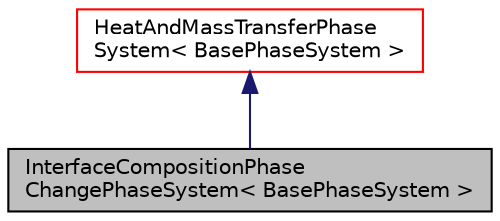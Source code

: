 digraph "InterfaceCompositionPhaseChangePhaseSystem&lt; BasePhaseSystem &gt;"
{
  bgcolor="transparent";
  edge [fontname="Helvetica",fontsize="10",labelfontname="Helvetica",labelfontsize="10"];
  node [fontname="Helvetica",fontsize="10",shape=record];
  Node1 [label="InterfaceCompositionPhase\lChangePhaseSystem\< BasePhaseSystem \>",height=0.2,width=0.4,color="black", fillcolor="grey75", style="filled", fontcolor="black"];
  Node2 -> Node1 [dir="back",color="midnightblue",fontsize="10",style="solid",fontname="Helvetica"];
  Node2 [label="HeatAndMassTransferPhase\lSystem\< BasePhaseSystem \>",height=0.2,width=0.4,color="red",URL="$a00989.html",tooltip="Base class to support interfacial heat and mass transfer between a number of phases. "];
}
